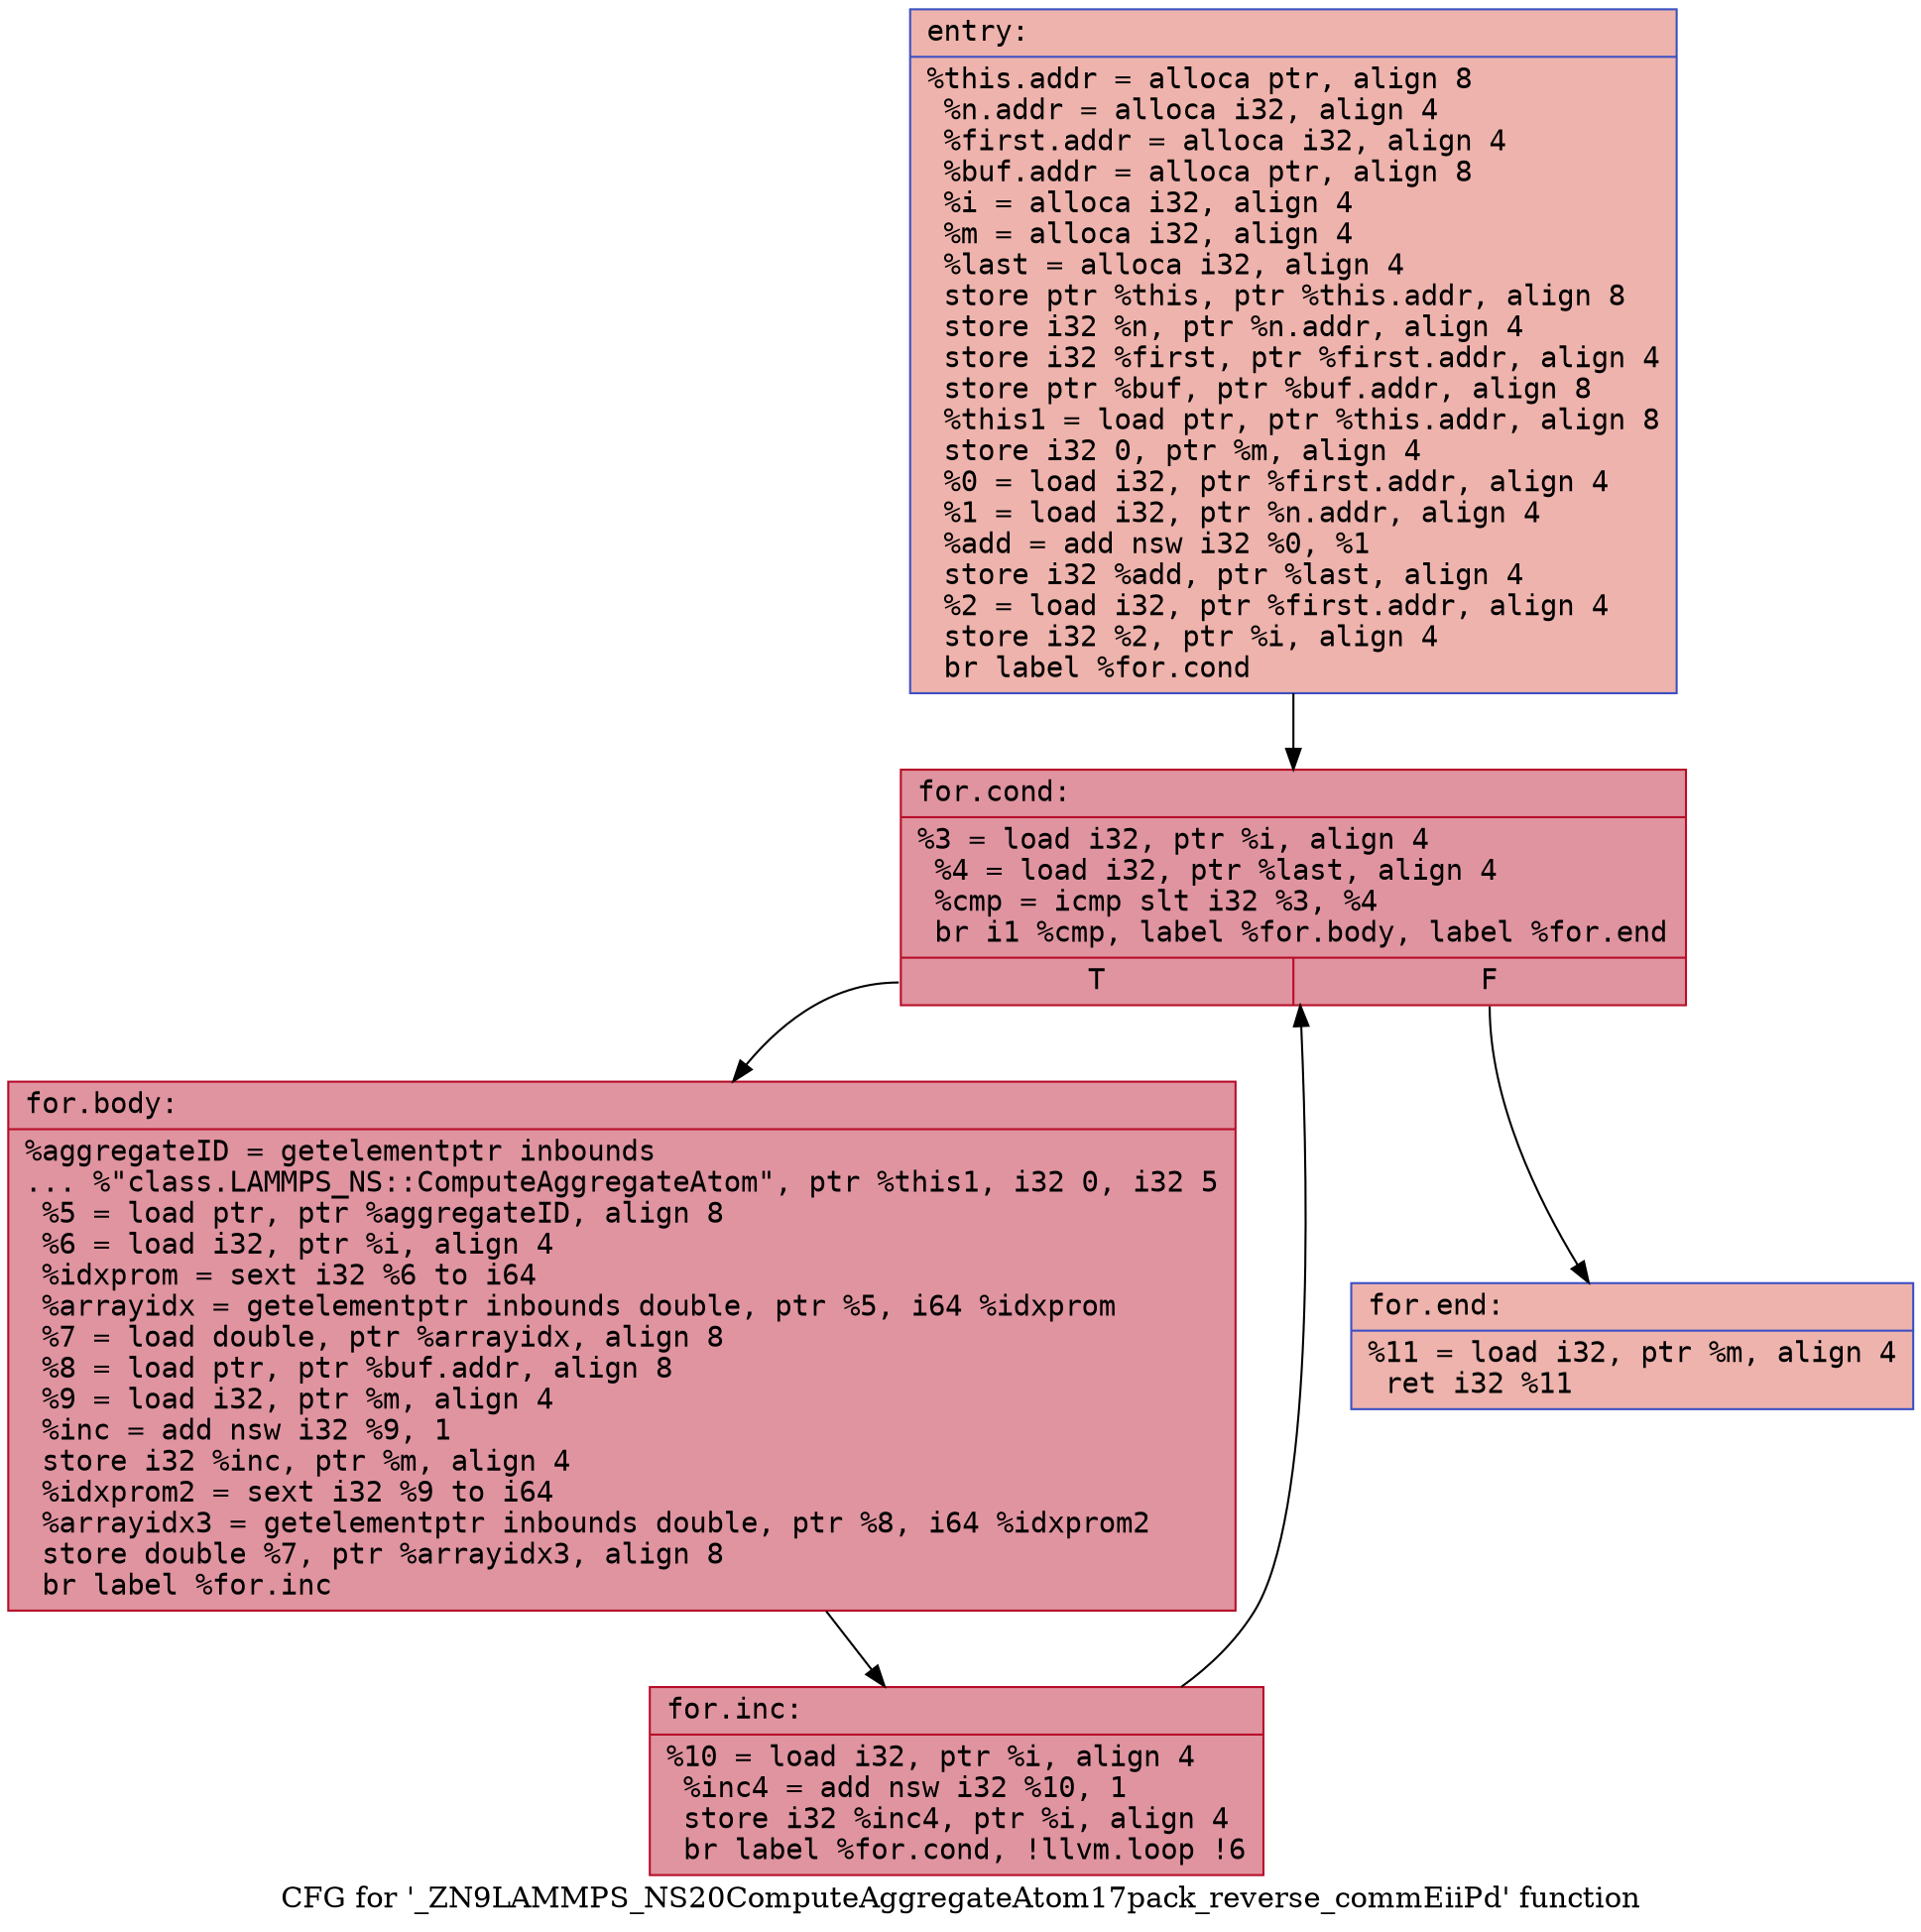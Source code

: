 digraph "CFG for '_ZN9LAMMPS_NS20ComputeAggregateAtom17pack_reverse_commEiiPd' function" {
	label="CFG for '_ZN9LAMMPS_NS20ComputeAggregateAtom17pack_reverse_commEiiPd' function";

	Node0x5614ad825e00 [shape=record,color="#3d50c3ff", style=filled, fillcolor="#d6524470" fontname="Courier",label="{entry:\l|  %this.addr = alloca ptr, align 8\l  %n.addr = alloca i32, align 4\l  %first.addr = alloca i32, align 4\l  %buf.addr = alloca ptr, align 8\l  %i = alloca i32, align 4\l  %m = alloca i32, align 4\l  %last = alloca i32, align 4\l  store ptr %this, ptr %this.addr, align 8\l  store i32 %n, ptr %n.addr, align 4\l  store i32 %first, ptr %first.addr, align 4\l  store ptr %buf, ptr %buf.addr, align 8\l  %this1 = load ptr, ptr %this.addr, align 8\l  store i32 0, ptr %m, align 4\l  %0 = load i32, ptr %first.addr, align 4\l  %1 = load i32, ptr %n.addr, align 4\l  %add = add nsw i32 %0, %1\l  store i32 %add, ptr %last, align 4\l  %2 = load i32, ptr %first.addr, align 4\l  store i32 %2, ptr %i, align 4\l  br label %for.cond\l}"];
	Node0x5614ad825e00 -> Node0x5614ad826e40[tooltip="entry -> for.cond\nProbability 100.00%" ];
	Node0x5614ad826e40 [shape=record,color="#b70d28ff", style=filled, fillcolor="#b70d2870" fontname="Courier",label="{for.cond:\l|  %3 = load i32, ptr %i, align 4\l  %4 = load i32, ptr %last, align 4\l  %cmp = icmp slt i32 %3, %4\l  br i1 %cmp, label %for.body, label %for.end\l|{<s0>T|<s1>F}}"];
	Node0x5614ad826e40:s0 -> Node0x5614ad8270e0[tooltip="for.cond -> for.body\nProbability 96.88%" ];
	Node0x5614ad826e40:s1 -> Node0x5614ad827160[tooltip="for.cond -> for.end\nProbability 3.12%" ];
	Node0x5614ad8270e0 [shape=record,color="#b70d28ff", style=filled, fillcolor="#b70d2870" fontname="Courier",label="{for.body:\l|  %aggregateID = getelementptr inbounds\l... %\"class.LAMMPS_NS::ComputeAggregateAtom\", ptr %this1, i32 0, i32 5\l  %5 = load ptr, ptr %aggregateID, align 8\l  %6 = load i32, ptr %i, align 4\l  %idxprom = sext i32 %6 to i64\l  %arrayidx = getelementptr inbounds double, ptr %5, i64 %idxprom\l  %7 = load double, ptr %arrayidx, align 8\l  %8 = load ptr, ptr %buf.addr, align 8\l  %9 = load i32, ptr %m, align 4\l  %inc = add nsw i32 %9, 1\l  store i32 %inc, ptr %m, align 4\l  %idxprom2 = sext i32 %9 to i64\l  %arrayidx3 = getelementptr inbounds double, ptr %8, i64 %idxprom2\l  store double %7, ptr %arrayidx3, align 8\l  br label %for.inc\l}"];
	Node0x5614ad8270e0 -> Node0x5614ad827ab0[tooltip="for.body -> for.inc\nProbability 100.00%" ];
	Node0x5614ad827ab0 [shape=record,color="#b70d28ff", style=filled, fillcolor="#b70d2870" fontname="Courier",label="{for.inc:\l|  %10 = load i32, ptr %i, align 4\l  %inc4 = add nsw i32 %10, 1\l  store i32 %inc4, ptr %i, align 4\l  br label %for.cond, !llvm.loop !6\l}"];
	Node0x5614ad827ab0 -> Node0x5614ad826e40[tooltip="for.inc -> for.cond\nProbability 100.00%" ];
	Node0x5614ad827160 [shape=record,color="#3d50c3ff", style=filled, fillcolor="#d6524470" fontname="Courier",label="{for.end:\l|  %11 = load i32, ptr %m, align 4\l  ret i32 %11\l}"];
}
